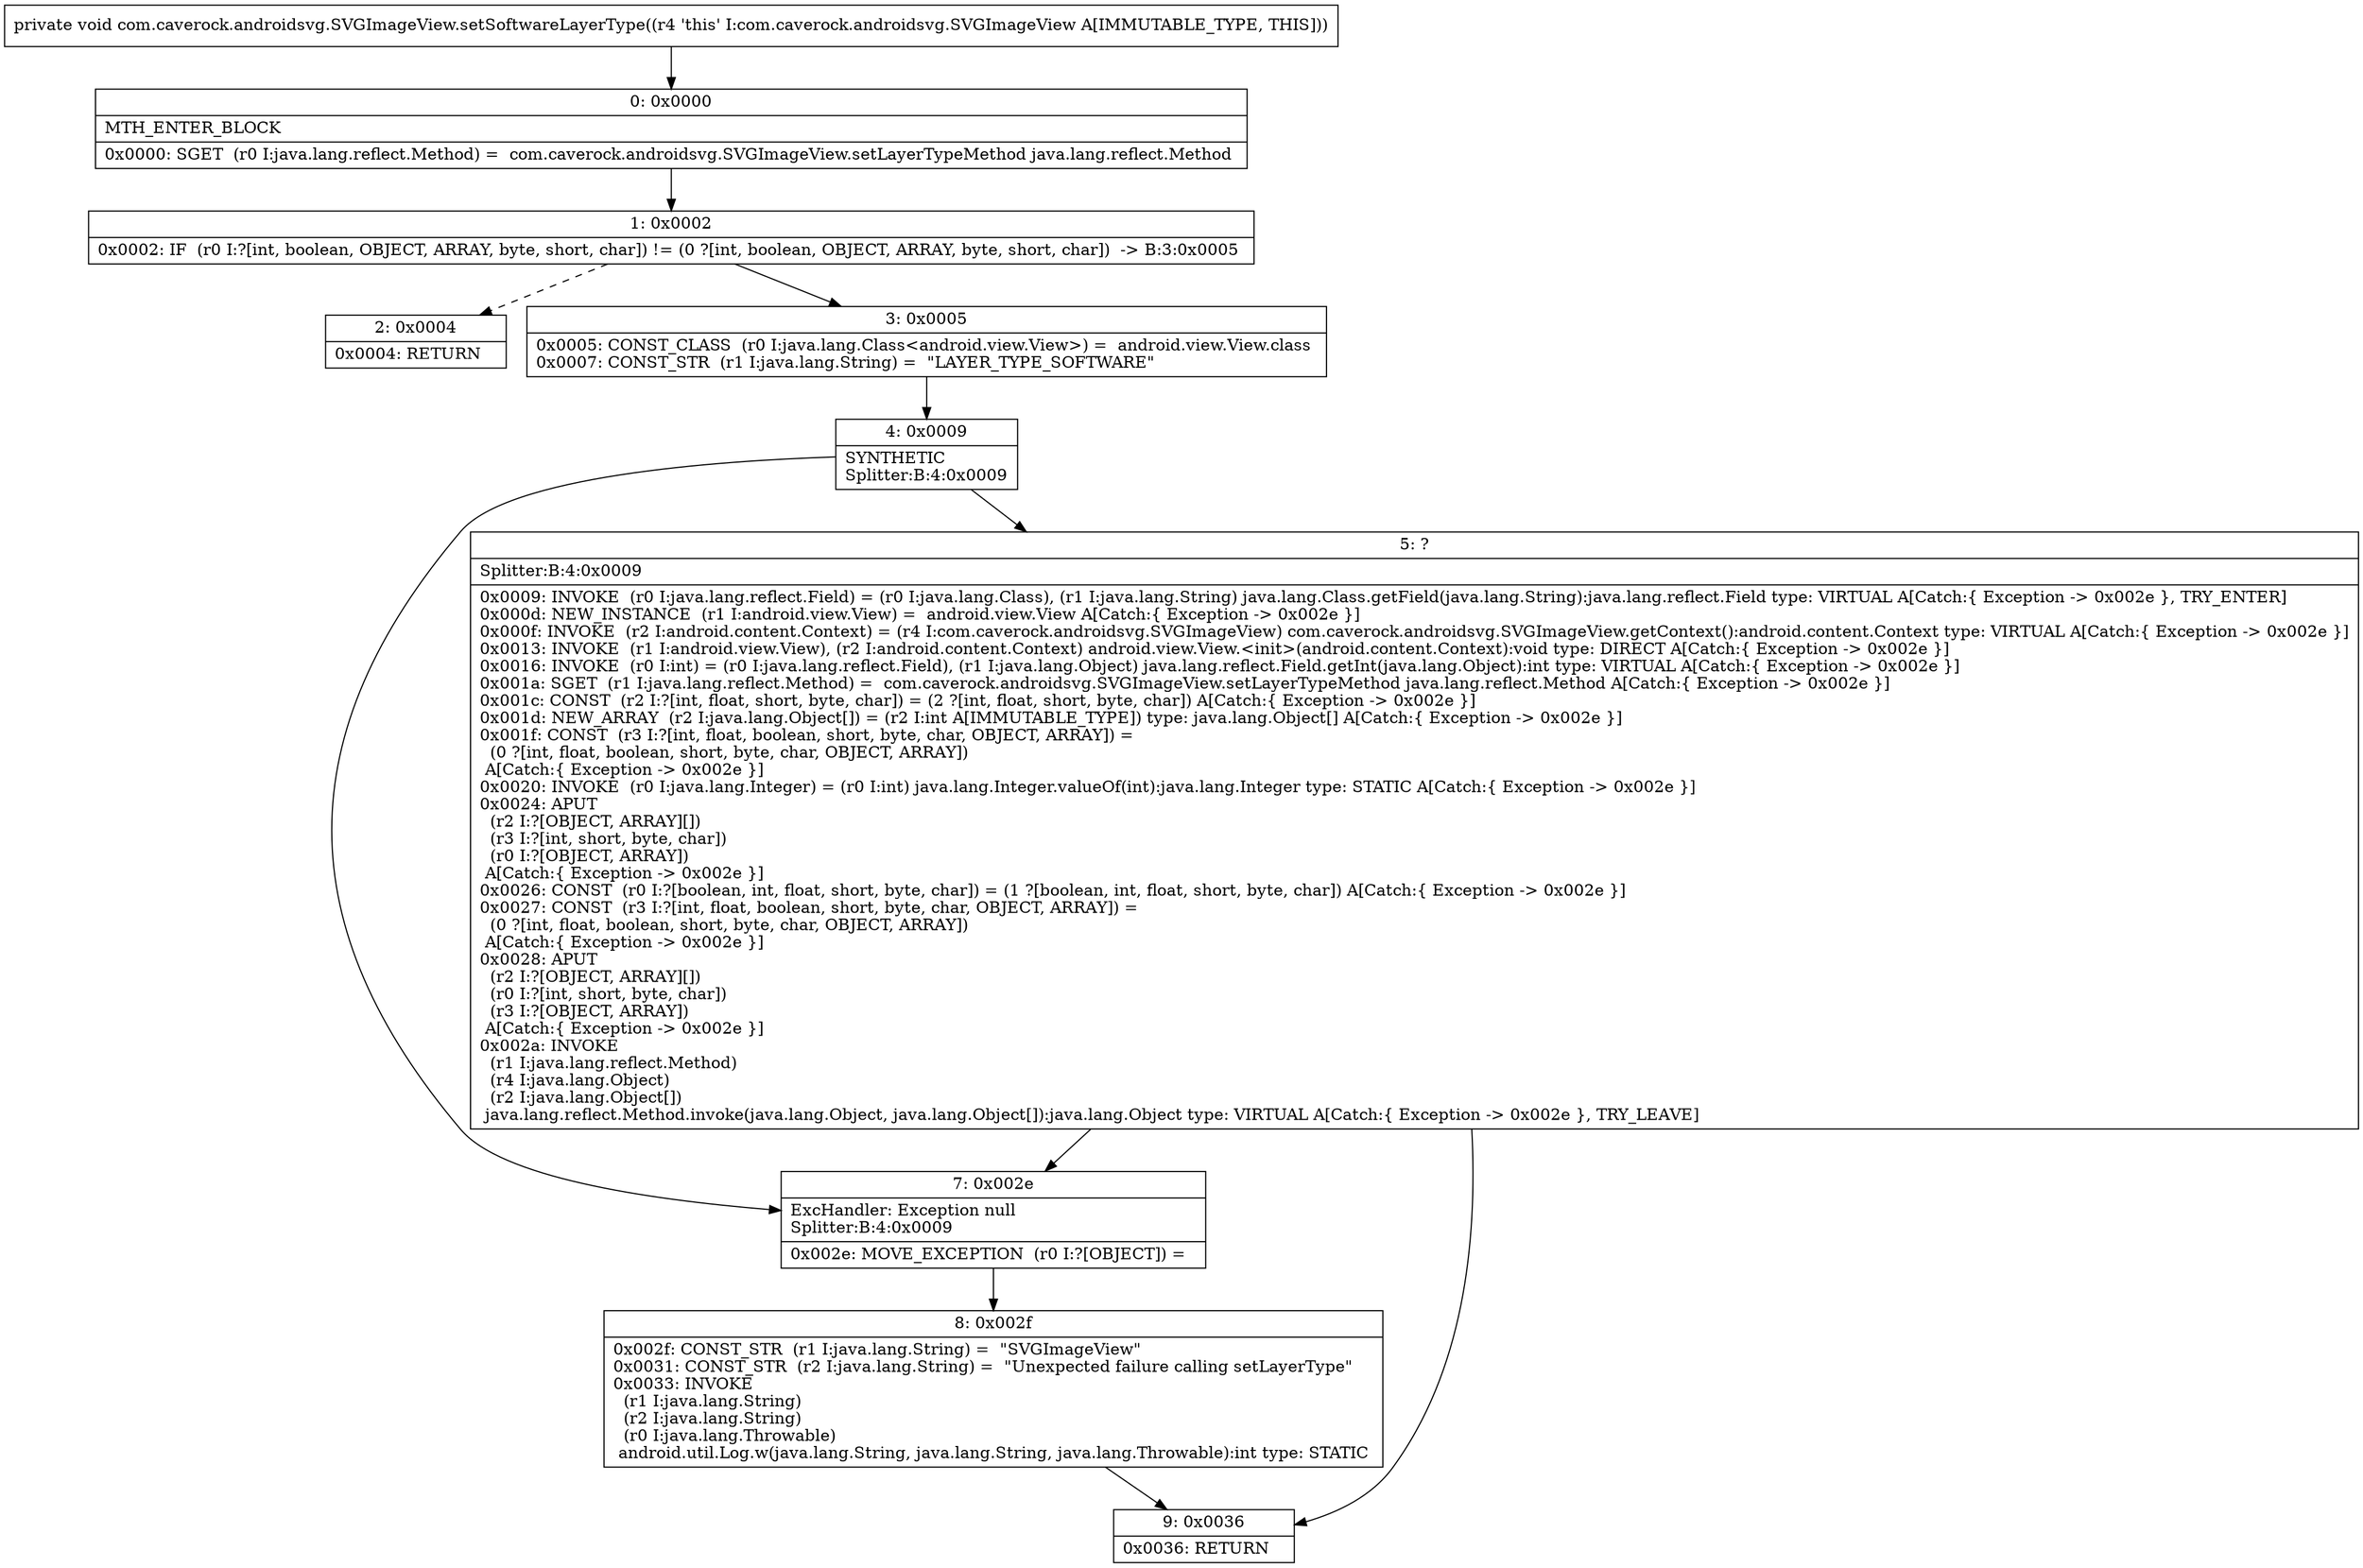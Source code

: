 digraph "CFG forcom.caverock.androidsvg.SVGImageView.setSoftwareLayerType()V" {
Node_0 [shape=record,label="{0\:\ 0x0000|MTH_ENTER_BLOCK\l|0x0000: SGET  (r0 I:java.lang.reflect.Method) =  com.caverock.androidsvg.SVGImageView.setLayerTypeMethod java.lang.reflect.Method \l}"];
Node_1 [shape=record,label="{1\:\ 0x0002|0x0002: IF  (r0 I:?[int, boolean, OBJECT, ARRAY, byte, short, char]) != (0 ?[int, boolean, OBJECT, ARRAY, byte, short, char])  \-\> B:3:0x0005 \l}"];
Node_2 [shape=record,label="{2\:\ 0x0004|0x0004: RETURN   \l}"];
Node_3 [shape=record,label="{3\:\ 0x0005|0x0005: CONST_CLASS  (r0 I:java.lang.Class\<android.view.View\>) =  android.view.View.class \l0x0007: CONST_STR  (r1 I:java.lang.String) =  \"LAYER_TYPE_SOFTWARE\" \l}"];
Node_4 [shape=record,label="{4\:\ 0x0009|SYNTHETIC\lSplitter:B:4:0x0009\l}"];
Node_5 [shape=record,label="{5\:\ ?|Splitter:B:4:0x0009\l|0x0009: INVOKE  (r0 I:java.lang.reflect.Field) = (r0 I:java.lang.Class), (r1 I:java.lang.String) java.lang.Class.getField(java.lang.String):java.lang.reflect.Field type: VIRTUAL A[Catch:\{ Exception \-\> 0x002e \}, TRY_ENTER]\l0x000d: NEW_INSTANCE  (r1 I:android.view.View) =  android.view.View A[Catch:\{ Exception \-\> 0x002e \}]\l0x000f: INVOKE  (r2 I:android.content.Context) = (r4 I:com.caverock.androidsvg.SVGImageView) com.caverock.androidsvg.SVGImageView.getContext():android.content.Context type: VIRTUAL A[Catch:\{ Exception \-\> 0x002e \}]\l0x0013: INVOKE  (r1 I:android.view.View), (r2 I:android.content.Context) android.view.View.\<init\>(android.content.Context):void type: DIRECT A[Catch:\{ Exception \-\> 0x002e \}]\l0x0016: INVOKE  (r0 I:int) = (r0 I:java.lang.reflect.Field), (r1 I:java.lang.Object) java.lang.reflect.Field.getInt(java.lang.Object):int type: VIRTUAL A[Catch:\{ Exception \-\> 0x002e \}]\l0x001a: SGET  (r1 I:java.lang.reflect.Method) =  com.caverock.androidsvg.SVGImageView.setLayerTypeMethod java.lang.reflect.Method A[Catch:\{ Exception \-\> 0x002e \}]\l0x001c: CONST  (r2 I:?[int, float, short, byte, char]) = (2 ?[int, float, short, byte, char]) A[Catch:\{ Exception \-\> 0x002e \}]\l0x001d: NEW_ARRAY  (r2 I:java.lang.Object[]) = (r2 I:int A[IMMUTABLE_TYPE]) type: java.lang.Object[] A[Catch:\{ Exception \-\> 0x002e \}]\l0x001f: CONST  (r3 I:?[int, float, boolean, short, byte, char, OBJECT, ARRAY]) = \l  (0 ?[int, float, boolean, short, byte, char, OBJECT, ARRAY])\l A[Catch:\{ Exception \-\> 0x002e \}]\l0x0020: INVOKE  (r0 I:java.lang.Integer) = (r0 I:int) java.lang.Integer.valueOf(int):java.lang.Integer type: STATIC A[Catch:\{ Exception \-\> 0x002e \}]\l0x0024: APUT  \l  (r2 I:?[OBJECT, ARRAY][])\l  (r3 I:?[int, short, byte, char])\l  (r0 I:?[OBJECT, ARRAY])\l A[Catch:\{ Exception \-\> 0x002e \}]\l0x0026: CONST  (r0 I:?[boolean, int, float, short, byte, char]) = (1 ?[boolean, int, float, short, byte, char]) A[Catch:\{ Exception \-\> 0x002e \}]\l0x0027: CONST  (r3 I:?[int, float, boolean, short, byte, char, OBJECT, ARRAY]) = \l  (0 ?[int, float, boolean, short, byte, char, OBJECT, ARRAY])\l A[Catch:\{ Exception \-\> 0x002e \}]\l0x0028: APUT  \l  (r2 I:?[OBJECT, ARRAY][])\l  (r0 I:?[int, short, byte, char])\l  (r3 I:?[OBJECT, ARRAY])\l A[Catch:\{ Exception \-\> 0x002e \}]\l0x002a: INVOKE  \l  (r1 I:java.lang.reflect.Method)\l  (r4 I:java.lang.Object)\l  (r2 I:java.lang.Object[])\l java.lang.reflect.Method.invoke(java.lang.Object, java.lang.Object[]):java.lang.Object type: VIRTUAL A[Catch:\{ Exception \-\> 0x002e \}, TRY_LEAVE]\l}"];
Node_7 [shape=record,label="{7\:\ 0x002e|ExcHandler: Exception null\lSplitter:B:4:0x0009\l|0x002e: MOVE_EXCEPTION  (r0 I:?[OBJECT]) =  \l}"];
Node_8 [shape=record,label="{8\:\ 0x002f|0x002f: CONST_STR  (r1 I:java.lang.String) =  \"SVGImageView\" \l0x0031: CONST_STR  (r2 I:java.lang.String) =  \"Unexpected failure calling setLayerType\" \l0x0033: INVOKE  \l  (r1 I:java.lang.String)\l  (r2 I:java.lang.String)\l  (r0 I:java.lang.Throwable)\l android.util.Log.w(java.lang.String, java.lang.String, java.lang.Throwable):int type: STATIC \l}"];
Node_9 [shape=record,label="{9\:\ 0x0036|0x0036: RETURN   \l}"];
MethodNode[shape=record,label="{private void com.caverock.androidsvg.SVGImageView.setSoftwareLayerType((r4 'this' I:com.caverock.androidsvg.SVGImageView A[IMMUTABLE_TYPE, THIS])) }"];
MethodNode -> Node_0;
Node_0 -> Node_1;
Node_1 -> Node_2[style=dashed];
Node_1 -> Node_3;
Node_3 -> Node_4;
Node_4 -> Node_5;
Node_4 -> Node_7;
Node_5 -> Node_7;
Node_5 -> Node_9;
Node_7 -> Node_8;
Node_8 -> Node_9;
}

